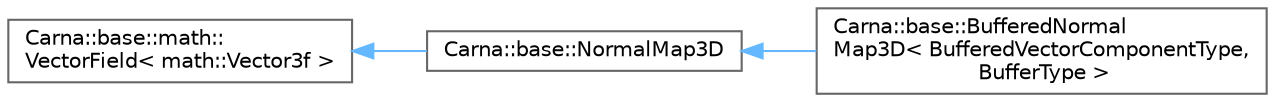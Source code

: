 digraph "Graphical Class Hierarchy"
{
 // LATEX_PDF_SIZE
  bgcolor="transparent";
  edge [fontname=Helvetica,fontsize=10,labelfontname=Helvetica,labelfontsize=10];
  node [fontname=Helvetica,fontsize=10,shape=box,height=0.2,width=0.4];
  rankdir="LR";
  Node0 [id="Node000000",label="Carna::base::math::\lVectorField\< math::Vector3f \>",height=0.2,width=0.4,color="grey40", fillcolor="white", style="filled",URL="$classCarna_1_1base_1_1math_1_1VectorField.html",tooltip=" "];
  Node0 -> Node1 [id="edge33_Node000000_Node000001",dir="back",color="steelblue1",style="solid",tooltip=" "];
  Node1 [id="Node000001",label="Carna::base::NormalMap3D",height=0.2,width=0.4,color="grey40", fillcolor="white", style="filled",URL="$classCarna_1_1base_1_1NormalMap3D.html",tooltip="Defines interface to  mapping."];
  Node1 -> Node2 [id="edge34_Node000001_Node000002",dir="back",color="steelblue1",style="solid",tooltip=" "];
  Node2 [id="Node000002",label="Carna::base::BufferedNormal\lMap3D\< BufferedVectorComponentType,\l BufferType \>",height=0.2,width=0.4,color="grey40", fillcolor="white", style="filled",URL="$classCarna_1_1base_1_1BufferedNormalMap3D.html",tooltip="Implements NormalMap3D generically for a particular VoxelType."];
}
